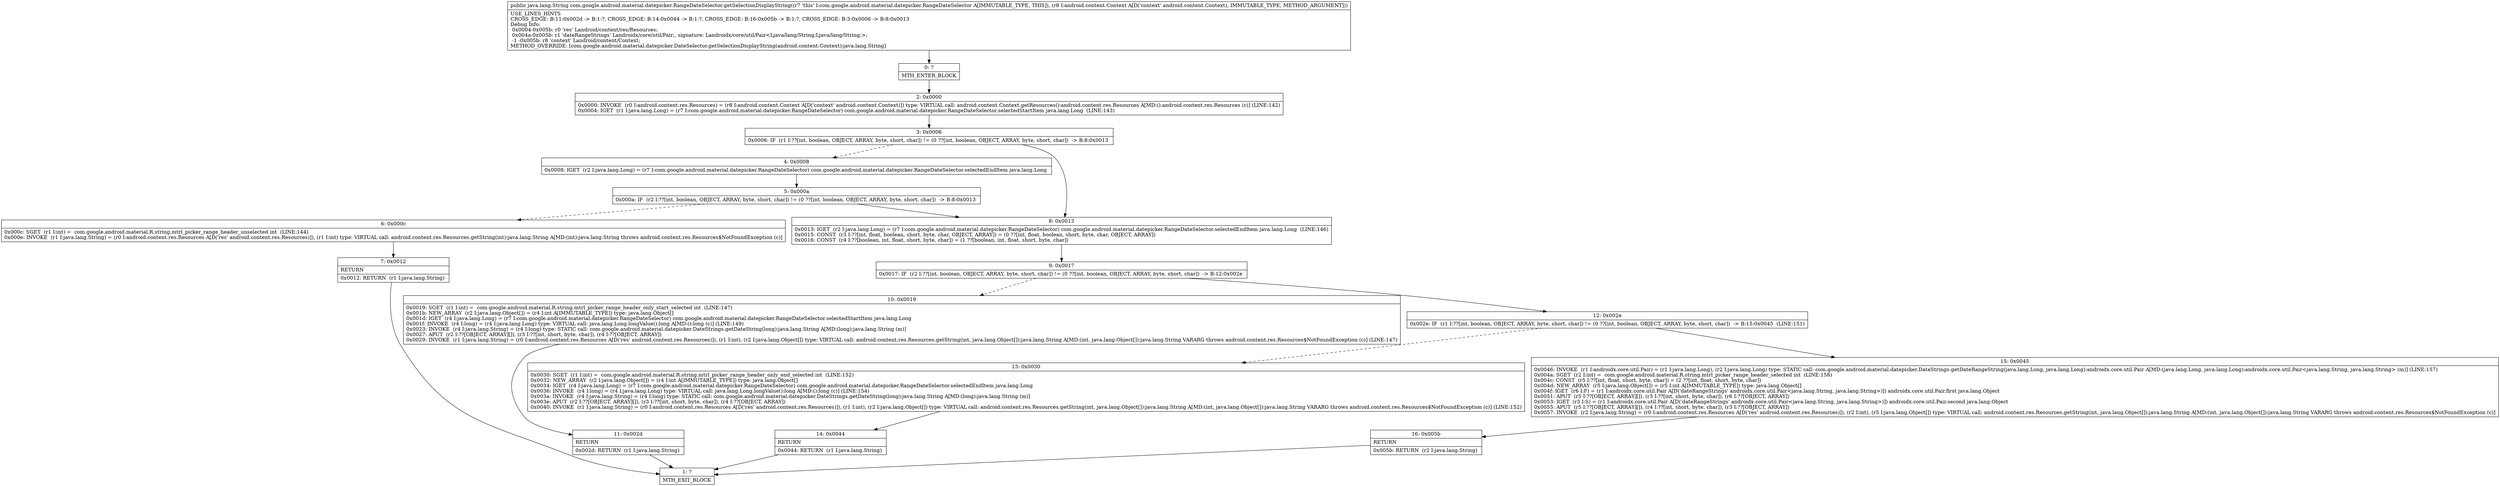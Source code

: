 digraph "CFG forcom.google.android.material.datepicker.RangeDateSelector.getSelectionDisplayString(Landroid\/content\/Context;)Ljava\/lang\/String;" {
Node_0 [shape=record,label="{0\:\ ?|MTH_ENTER_BLOCK\l}"];
Node_2 [shape=record,label="{2\:\ 0x0000|0x0000: INVOKE  (r0 I:android.content.res.Resources) = (r8 I:android.content.Context A[D('context' android.content.Context)]) type: VIRTUAL call: android.content.Context.getResources():android.content.res.Resources A[MD:():android.content.res.Resources (c)] (LINE:142)\l0x0004: IGET  (r1 I:java.lang.Long) = (r7 I:com.google.android.material.datepicker.RangeDateSelector) com.google.android.material.datepicker.RangeDateSelector.selectedStartItem java.lang.Long  (LINE:143)\l}"];
Node_3 [shape=record,label="{3\:\ 0x0006|0x0006: IF  (r1 I:??[int, boolean, OBJECT, ARRAY, byte, short, char]) != (0 ??[int, boolean, OBJECT, ARRAY, byte, short, char])  \-\> B:8:0x0013 \l}"];
Node_4 [shape=record,label="{4\:\ 0x0008|0x0008: IGET  (r2 I:java.lang.Long) = (r7 I:com.google.android.material.datepicker.RangeDateSelector) com.google.android.material.datepicker.RangeDateSelector.selectedEndItem java.lang.Long \l}"];
Node_5 [shape=record,label="{5\:\ 0x000a|0x000a: IF  (r2 I:??[int, boolean, OBJECT, ARRAY, byte, short, char]) != (0 ??[int, boolean, OBJECT, ARRAY, byte, short, char])  \-\> B:8:0x0013 \l}"];
Node_6 [shape=record,label="{6\:\ 0x000c|0x000c: SGET  (r1 I:int) =  com.google.android.material.R.string.mtrl_picker_range_header_unselected int  (LINE:144)\l0x000e: INVOKE  (r1 I:java.lang.String) = (r0 I:android.content.res.Resources A[D('res' android.content.res.Resources)]), (r1 I:int) type: VIRTUAL call: android.content.res.Resources.getString(int):java.lang.String A[MD:(int):java.lang.String throws android.content.res.Resources$NotFoundException (c)]\l}"];
Node_7 [shape=record,label="{7\:\ 0x0012|RETURN\l|0x0012: RETURN  (r1 I:java.lang.String) \l}"];
Node_1 [shape=record,label="{1\:\ ?|MTH_EXIT_BLOCK\l}"];
Node_8 [shape=record,label="{8\:\ 0x0013|0x0013: IGET  (r2 I:java.lang.Long) = (r7 I:com.google.android.material.datepicker.RangeDateSelector) com.google.android.material.datepicker.RangeDateSelector.selectedEndItem java.lang.Long  (LINE:146)\l0x0015: CONST  (r3 I:??[int, float, boolean, short, byte, char, OBJECT, ARRAY]) = (0 ??[int, float, boolean, short, byte, char, OBJECT, ARRAY]) \l0x0016: CONST  (r4 I:??[boolean, int, float, short, byte, char]) = (1 ??[boolean, int, float, short, byte, char]) \l}"];
Node_9 [shape=record,label="{9\:\ 0x0017|0x0017: IF  (r2 I:??[int, boolean, OBJECT, ARRAY, byte, short, char]) != (0 ??[int, boolean, OBJECT, ARRAY, byte, short, char])  \-\> B:12:0x002e \l}"];
Node_10 [shape=record,label="{10\:\ 0x0019|0x0019: SGET  (r1 I:int) =  com.google.android.material.R.string.mtrl_picker_range_header_only_start_selected int  (LINE:147)\l0x001b: NEW_ARRAY  (r2 I:java.lang.Object[]) = (r4 I:int A[IMMUTABLE_TYPE]) type: java.lang.Object[] \l0x001d: IGET  (r4 I:java.lang.Long) = (r7 I:com.google.android.material.datepicker.RangeDateSelector) com.google.android.material.datepicker.RangeDateSelector.selectedStartItem java.lang.Long \l0x001f: INVOKE  (r4 I:long) = (r4 I:java.lang.Long) type: VIRTUAL call: java.lang.Long.longValue():long A[MD:():long (c)] (LINE:149)\l0x0023: INVOKE  (r4 I:java.lang.String) = (r4 I:long) type: STATIC call: com.google.android.material.datepicker.DateStrings.getDateString(long):java.lang.String A[MD:(long):java.lang.String (m)]\l0x0027: APUT  (r2 I:??[OBJECT, ARRAY][]), (r3 I:??[int, short, byte, char]), (r4 I:??[OBJECT, ARRAY]) \l0x0029: INVOKE  (r1 I:java.lang.String) = (r0 I:android.content.res.Resources A[D('res' android.content.res.Resources)]), (r1 I:int), (r2 I:java.lang.Object[]) type: VIRTUAL call: android.content.res.Resources.getString(int, java.lang.Object[]):java.lang.String A[MD:(int, java.lang.Object[]):java.lang.String VARARG throws android.content.res.Resources$NotFoundException (c)] (LINE:147)\l}"];
Node_11 [shape=record,label="{11\:\ 0x002d|RETURN\l|0x002d: RETURN  (r1 I:java.lang.String) \l}"];
Node_12 [shape=record,label="{12\:\ 0x002e|0x002e: IF  (r1 I:??[int, boolean, OBJECT, ARRAY, byte, short, char]) != (0 ??[int, boolean, OBJECT, ARRAY, byte, short, char])  \-\> B:15:0x0045  (LINE:151)\l}"];
Node_13 [shape=record,label="{13\:\ 0x0030|0x0030: SGET  (r1 I:int) =  com.google.android.material.R.string.mtrl_picker_range_header_only_end_selected int  (LINE:152)\l0x0032: NEW_ARRAY  (r2 I:java.lang.Object[]) = (r4 I:int A[IMMUTABLE_TYPE]) type: java.lang.Object[] \l0x0034: IGET  (r4 I:java.lang.Long) = (r7 I:com.google.android.material.datepicker.RangeDateSelector) com.google.android.material.datepicker.RangeDateSelector.selectedEndItem java.lang.Long \l0x0036: INVOKE  (r4 I:long) = (r4 I:java.lang.Long) type: VIRTUAL call: java.lang.Long.longValue():long A[MD:():long (c)] (LINE:154)\l0x003a: INVOKE  (r4 I:java.lang.String) = (r4 I:long) type: STATIC call: com.google.android.material.datepicker.DateStrings.getDateString(long):java.lang.String A[MD:(long):java.lang.String (m)]\l0x003e: APUT  (r2 I:??[OBJECT, ARRAY][]), (r3 I:??[int, short, byte, char]), (r4 I:??[OBJECT, ARRAY]) \l0x0040: INVOKE  (r1 I:java.lang.String) = (r0 I:android.content.res.Resources A[D('res' android.content.res.Resources)]), (r1 I:int), (r2 I:java.lang.Object[]) type: VIRTUAL call: android.content.res.Resources.getString(int, java.lang.Object[]):java.lang.String A[MD:(int, java.lang.Object[]):java.lang.String VARARG throws android.content.res.Resources$NotFoundException (c)] (LINE:152)\l}"];
Node_14 [shape=record,label="{14\:\ 0x0044|RETURN\l|0x0044: RETURN  (r1 I:java.lang.String) \l}"];
Node_15 [shape=record,label="{15\:\ 0x0045|0x0046: INVOKE  (r1 I:androidx.core.util.Pair) = (r1 I:java.lang.Long), (r2 I:java.lang.Long) type: STATIC call: com.google.android.material.datepicker.DateStrings.getDateRangeString(java.lang.Long, java.lang.Long):androidx.core.util.Pair A[MD:(java.lang.Long, java.lang.Long):androidx.core.util.Pair\<java.lang.String, java.lang.String\> (m)] (LINE:157)\l0x004a: SGET  (r2 I:int) =  com.google.android.material.R.string.mtrl_picker_range_header_selected int  (LINE:158)\l0x004c: CONST  (r5 I:??[int, float, short, byte, char]) = (2 ??[int, float, short, byte, char]) \l0x004d: NEW_ARRAY  (r5 I:java.lang.Object[]) = (r5 I:int A[IMMUTABLE_TYPE]) type: java.lang.Object[] \l0x004f: IGET  (r6 I:F) = (r1 I:androidx.core.util.Pair A[D('dateRangeStrings' androidx.core.util.Pair\<java.lang.String, java.lang.String\>)]) androidx.core.util.Pair.first java.lang.Object \l0x0051: APUT  (r5 I:??[OBJECT, ARRAY][]), (r3 I:??[int, short, byte, char]), (r6 I:??[OBJECT, ARRAY]) \l0x0053: IGET  (r3 I:S) = (r1 I:androidx.core.util.Pair A[D('dateRangeStrings' androidx.core.util.Pair\<java.lang.String, java.lang.String\>)]) androidx.core.util.Pair.second java.lang.Object \l0x0055: APUT  (r5 I:??[OBJECT, ARRAY][]), (r4 I:??[int, short, byte, char]), (r3 I:??[OBJECT, ARRAY]) \l0x0057: INVOKE  (r2 I:java.lang.String) = (r0 I:android.content.res.Resources A[D('res' android.content.res.Resources)]), (r2 I:int), (r5 I:java.lang.Object[]) type: VIRTUAL call: android.content.res.Resources.getString(int, java.lang.Object[]):java.lang.String A[MD:(int, java.lang.Object[]):java.lang.String VARARG throws android.content.res.Resources$NotFoundException (c)]\l}"];
Node_16 [shape=record,label="{16\:\ 0x005b|RETURN\l|0x005b: RETURN  (r2 I:java.lang.String) \l}"];
MethodNode[shape=record,label="{public java.lang.String com.google.android.material.datepicker.RangeDateSelector.getSelectionDisplayString((r7 'this' I:com.google.android.material.datepicker.RangeDateSelector A[IMMUTABLE_TYPE, THIS]), (r8 I:android.content.Context A[D('context' android.content.Context), IMMUTABLE_TYPE, METHOD_ARGUMENT]))  | USE_LINES_HINTS\lCROSS_EDGE: B:11:0x002d \-\> B:1:?, CROSS_EDGE: B:14:0x0044 \-\> B:1:?, CROSS_EDGE: B:16:0x005b \-\> B:1:?, CROSS_EDGE: B:3:0x0006 \-\> B:8:0x0013\lDebug Info:\l  0x0004\-0x005b: r0 'res' Landroid\/content\/res\/Resources;\l  0x004a\-0x005b: r1 'dateRangeStrings' Landroidx\/core\/util\/Pair;, signature: Landroidx\/core\/util\/Pair\<Ljava\/lang\/String;Ljava\/lang\/String;\>;\l  \-1 \-0x005b: r8 'context' Landroid\/content\/Context;\lMETHOD_OVERRIDE: [com.google.android.material.datepicker.DateSelector.getSelectionDisplayString(android.content.Context):java.lang.String]\l}"];
MethodNode -> Node_0;Node_0 -> Node_2;
Node_2 -> Node_3;
Node_3 -> Node_4[style=dashed];
Node_3 -> Node_8;
Node_4 -> Node_5;
Node_5 -> Node_6[style=dashed];
Node_5 -> Node_8;
Node_6 -> Node_7;
Node_7 -> Node_1;
Node_8 -> Node_9;
Node_9 -> Node_10[style=dashed];
Node_9 -> Node_12;
Node_10 -> Node_11;
Node_11 -> Node_1;
Node_12 -> Node_13[style=dashed];
Node_12 -> Node_15;
Node_13 -> Node_14;
Node_14 -> Node_1;
Node_15 -> Node_16;
Node_16 -> Node_1;
}

